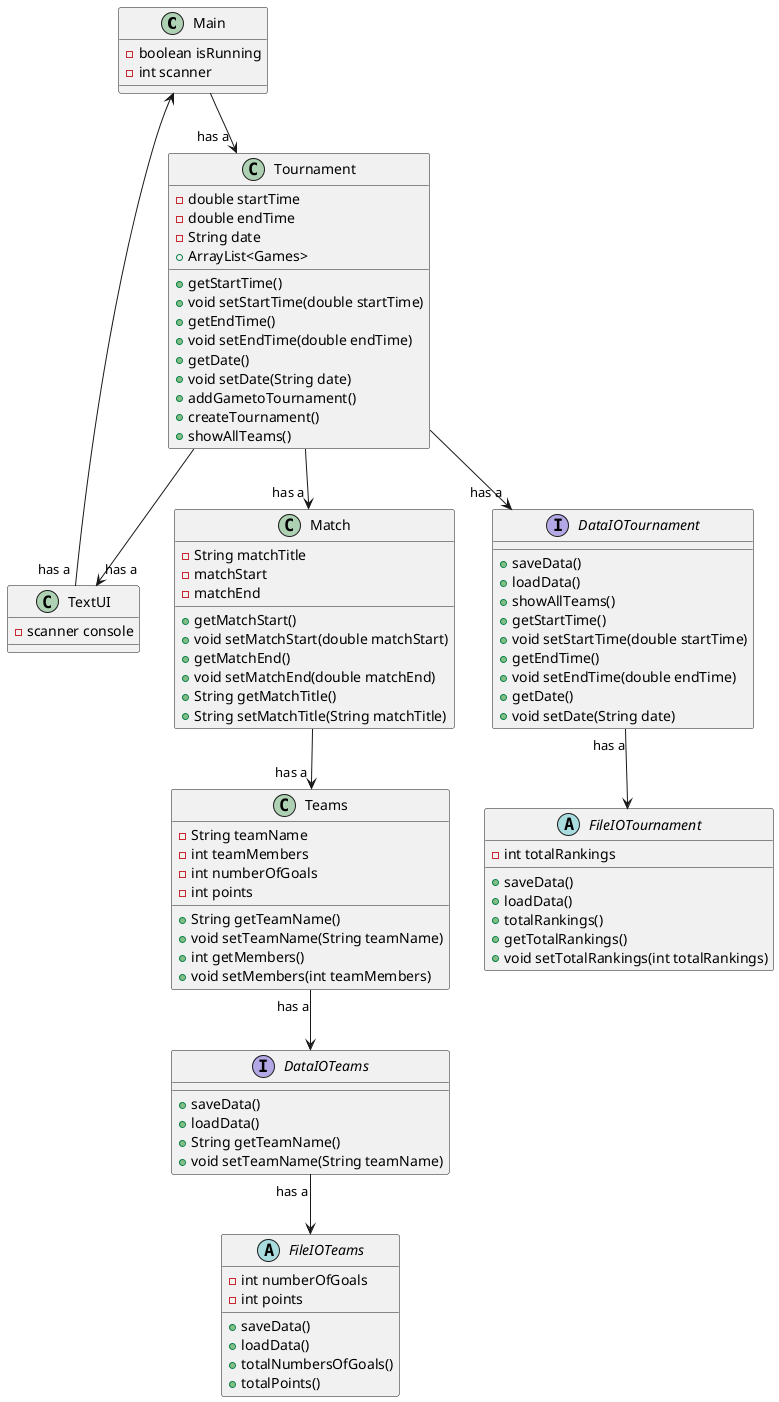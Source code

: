 @startuml

Main --> "has a "Tournament
Tournament --> "has a "TextUI
Match --> "has a " Teams
Tournament --> "has a " Match
TextUI "has a "--> Main
Tournament --> "has a" DataIOTournament
Teams "has a"-->  DataIOTeams
DataIOTeams "has a" --> FileIOTeams
DataIOTournament "has a"-->FileIOTournament


Class Main {
- boolean isRunning
- int scanner
}

Class Tournament {
- double startTime
- double endTime
- String date
+ ArrayList<Games>
+ getStartTime()
+ void setStartTime(double startTime)
+ getEndTime()
+ void setEndTime(double endTime)
+ getDate()
+ void setDate(String date)
+ addGametoTournament()
+ createTournament()
+ showAllTeams()

}

Class Teams {
- String teamName
- int teamMembers
- int numberOfGoals
- int points
+ String getTeamName()
+ void setTeamName(String teamName)
+ int getMembers()
+ void setMembers(int teamMembers)
}

Class TextUI {
- scanner console
}

Class Match {
- String matchTitle
- matchStart
- matchEnd
+ getMatchStart()
+ void setMatchStart(double matchStart)
+getMatchEnd()
+ void setMatchEnd(double matchEnd)
+ String getMatchTitle()
+ String setMatchTitle(String matchTitle)
}
interface DataIOTeams{
+ saveData()
+ loadData()
+ String getTeamName()
+ void setTeamName(String teamName)
}
abstract FileIOTeams{
- int numberOfGoals
- int points
+ saveData()
+ loadData()
+ totalNumbersOfGoals()
+totalPoints()
}

interface DataIOTournament{
+ saveData()
+ loadData()
+ showAllTeams()
+ getStartTime()
+ void setStartTime(double startTime)
+ getEndTime()
+ void setEndTime(double endTime)
+ getDate()
+ void setDate(String date)

}
abstract FileIOTournament{
- int totalRankings
+saveData()
+ loadData()
+totalRankings()
+getTotalRankings()
+void setTotalRankings(int totalRankings)
}


@enduml